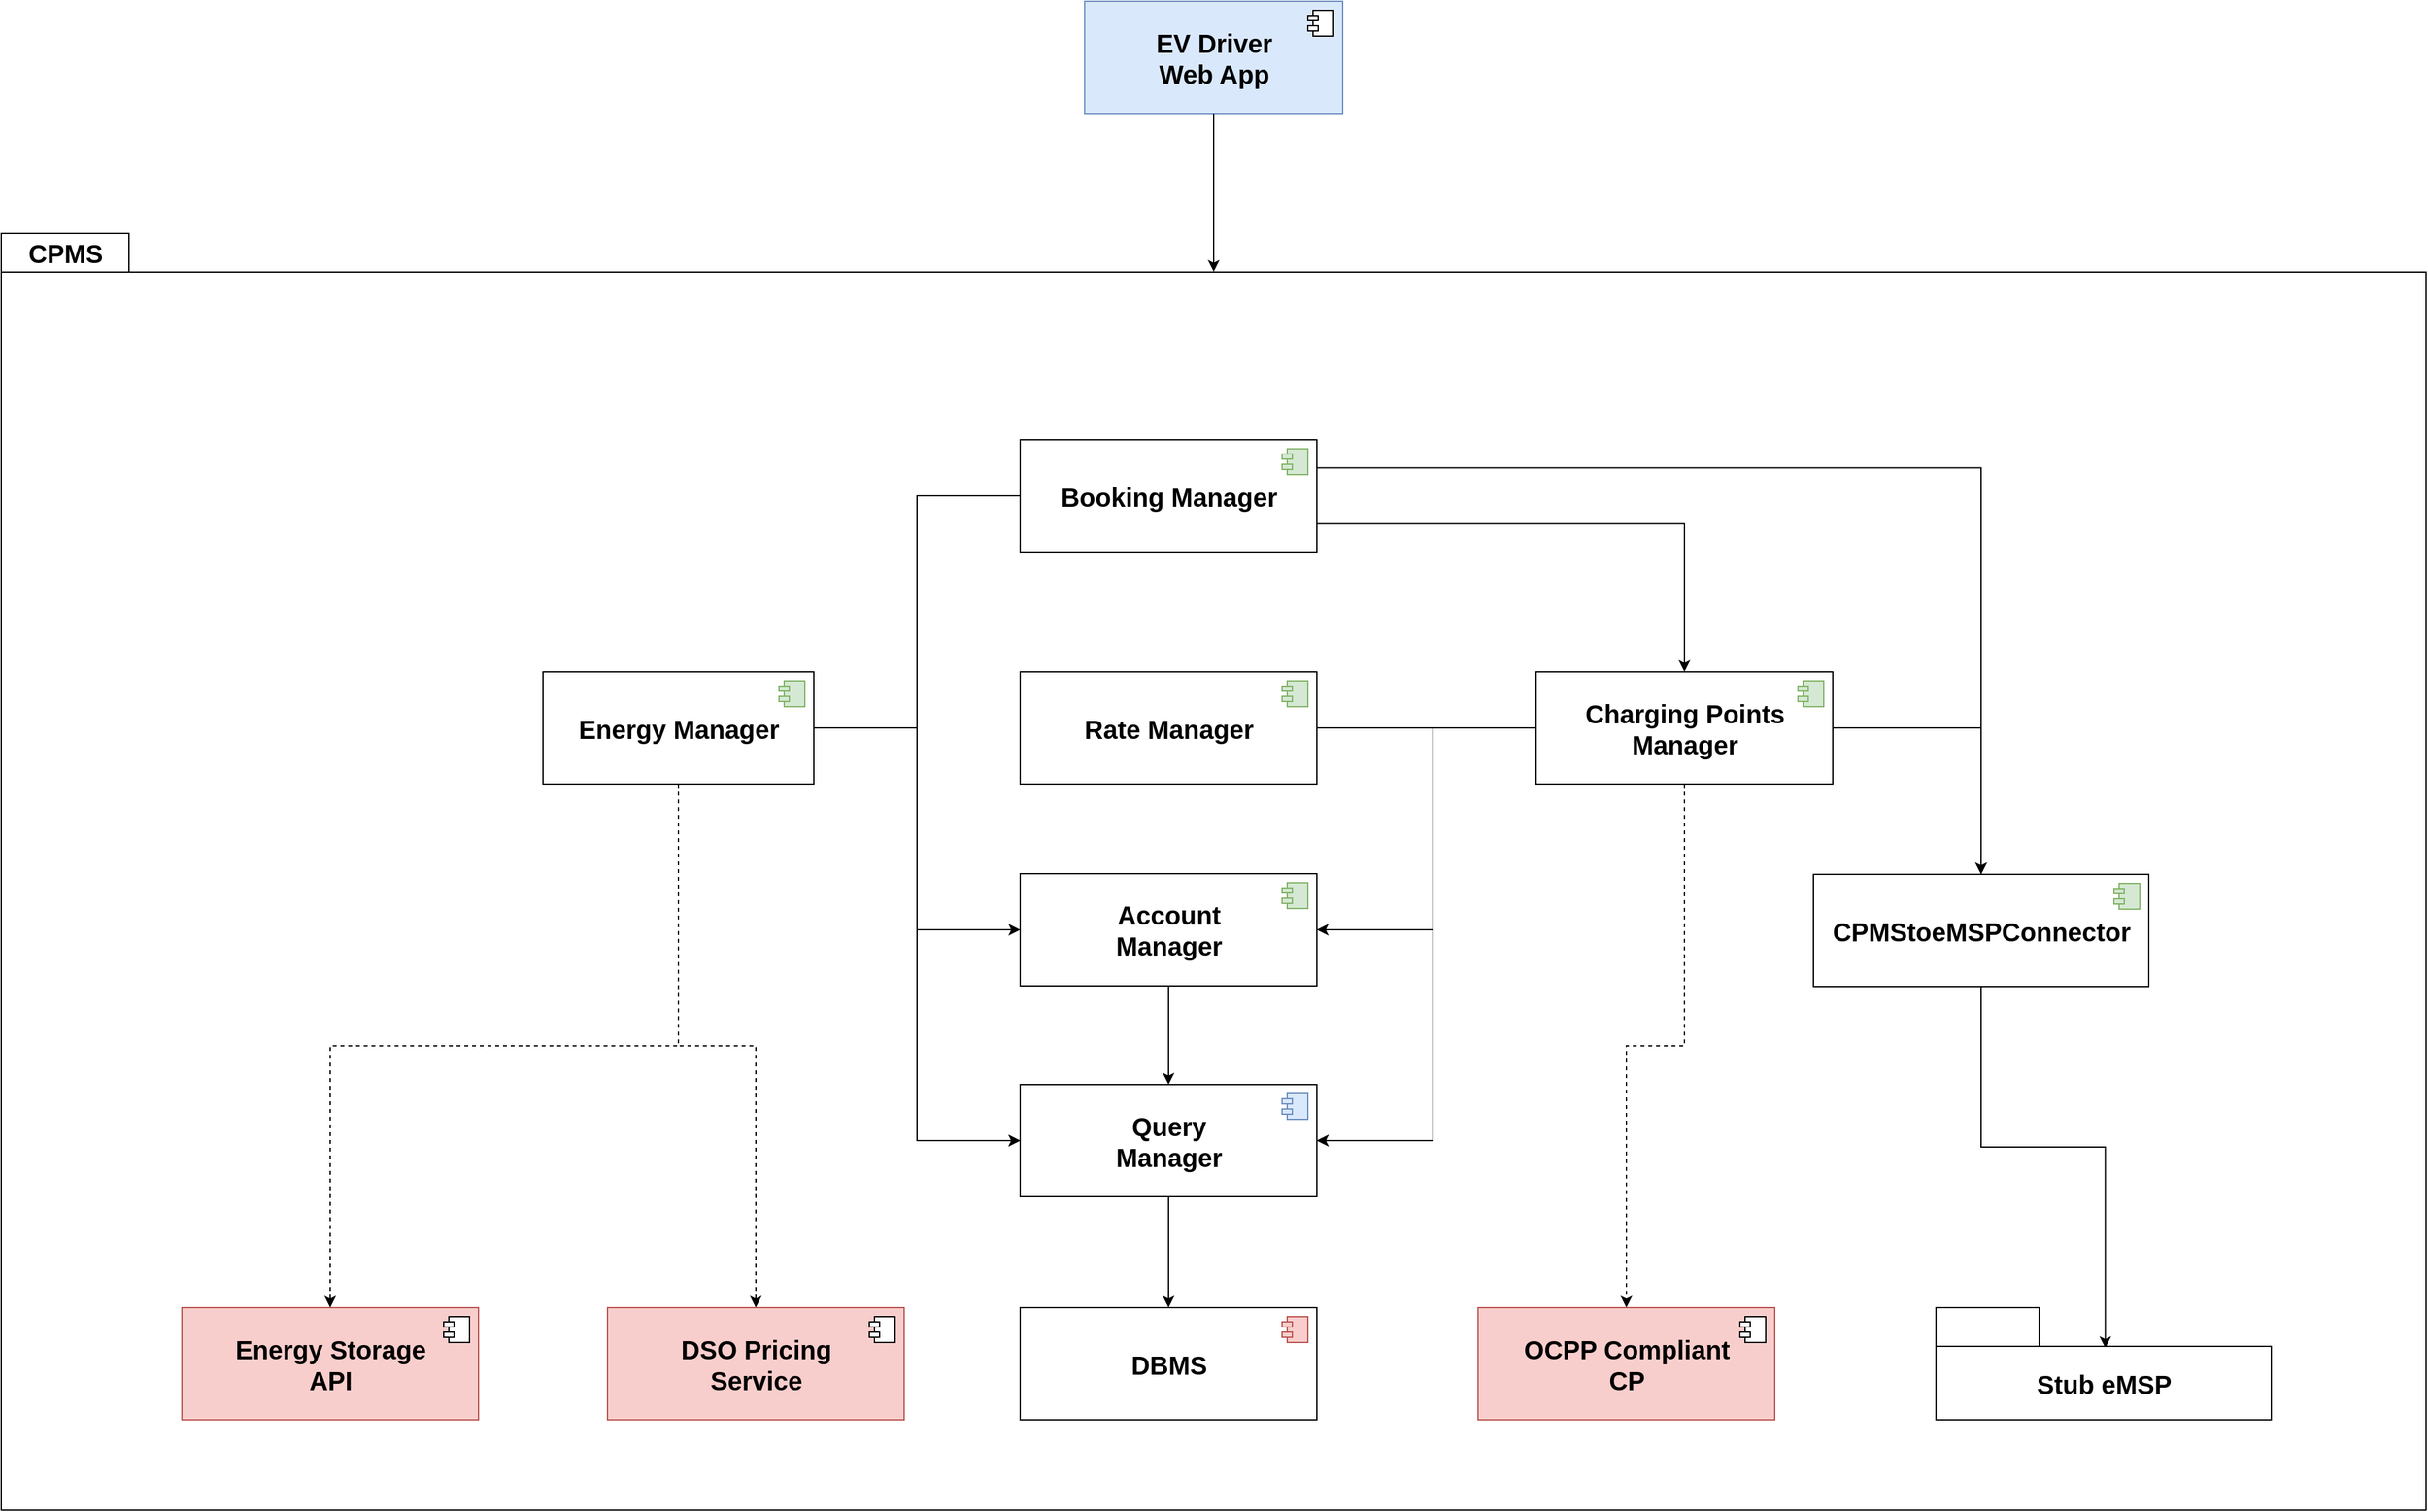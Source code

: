 <mxfile>
    <diagram id="WDkam7UQzMazbu9BOgS6" name="Page-1">
        <mxGraphModel dx="6819" dy="3716" grid="1" gridSize="10" guides="1" tooltips="1" connect="1" arrows="1" fold="1" page="1" pageScale="1" pageWidth="850" pageHeight="1100" math="0" shadow="0">
            <root>
                <mxCell id="0"/>
                <mxCell id="1" parent="0"/>
                <mxCell id="103" value="" style="shape=folder;fontStyle=1;tabWidth=80;tabHeight=30;tabPosition=left;html=1;boundedLbl=1;fontSize=20;" parent="1" vertex="1">
                    <mxGeometry x="-390" y="10" width="1880" height="990" as="geometry"/>
                </mxCell>
                <mxCell id="27" value="&lt;b&gt;Booking Manager&lt;br&gt;&lt;/b&gt;" style="html=1;dropTarget=0;fontSize=20;sketch=0;" parent="1" vertex="1">
                    <mxGeometry x="400" y="170" width="230" height="87" as="geometry"/>
                </mxCell>
                <mxCell id="28" value="" style="shape=module;jettyWidth=8;jettyHeight=4;fontSize=20;fillColor=#d5e8d4;strokeColor=#82b366;" parent="27" vertex="1">
                    <mxGeometry x="1" width="20" height="20" relative="1" as="geometry">
                        <mxPoint x="-27" y="7" as="offset"/>
                    </mxGeometry>
                </mxCell>
                <mxCell id="34" value="&lt;b&gt;CPMStoeMSPConnector&lt;/b&gt;" style="html=1;dropTarget=0;fontSize=20;sketch=0;" parent="1" vertex="1">
                    <mxGeometry x="1015" y="507" width="260" height="87" as="geometry"/>
                </mxCell>
                <mxCell id="35" value="" style="shape=module;jettyWidth=8;jettyHeight=4;fontSize=20;fillColor=#d5e8d4;strokeColor=#82b366;" parent="34" vertex="1">
                    <mxGeometry x="1" width="20" height="20" relative="1" as="geometry">
                        <mxPoint x="-27" y="7" as="offset"/>
                    </mxGeometry>
                </mxCell>
                <mxCell id="37" value="&lt;b style=&quot;font-size: 20px;&quot;&gt;DBMS&lt;/b&gt;" style="html=1;dropTarget=0;fontSize=20;fontStyle=0;" parent="1" vertex="1">
                    <mxGeometry x="400" y="843" width="230" height="87" as="geometry"/>
                </mxCell>
                <mxCell id="38" value="" style="shape=module;jettyWidth=8;jettyHeight=4;fontSize=20;fillColor=#f8cecc;strokeColor=#b85450;" parent="37" vertex="1">
                    <mxGeometry x="1" width="20" height="20" relative="1" as="geometry">
                        <mxPoint x="-27" y="7" as="offset"/>
                    </mxGeometry>
                </mxCell>
                <mxCell id="40" value="&lt;b style=&quot;font-size: 20px&quot;&gt;EV Driver&lt;br&gt;Web App&lt;br&gt;&lt;/b&gt;" style="html=1;dropTarget=0;fontSize=20;fontStyle=0;fillColor=#dae8fc;strokeColor=#6c8ebf;" parent="1" vertex="1">
                    <mxGeometry x="450" y="-170" width="200" height="87" as="geometry"/>
                </mxCell>
                <mxCell id="41" value="" style="shape=module;jettyWidth=8;jettyHeight=4;fontSize=20;" parent="40" vertex="1">
                    <mxGeometry x="1" width="20" height="20" relative="1" as="geometry">
                        <mxPoint x="-27" y="7" as="offset"/>
                    </mxGeometry>
                </mxCell>
                <mxCell id="46" value="&lt;b style=&quot;font-size: 20px&quot;&gt;Query&lt;br&gt;Manager&lt;br&gt;&lt;/b&gt;" style="html=1;dropTarget=0;fontSize=20;fontStyle=0;" parent="1" vertex="1">
                    <mxGeometry x="400" y="670" width="230" height="87" as="geometry"/>
                </mxCell>
                <mxCell id="47" value="" style="shape=module;jettyWidth=8;jettyHeight=4;fontSize=20;fillColor=#dae8fc;strokeColor=#6c8ebf;" parent="46" vertex="1">
                    <mxGeometry x="1" width="20" height="20" relative="1" as="geometry">
                        <mxPoint x="-27" y="7" as="offset"/>
                    </mxGeometry>
                </mxCell>
                <mxCell id="51" value="" style="endArrow=classic;html=1;exitX=0.5;exitY=1;exitDx=0;exitDy=0;" parent="1" source="46" target="37" edge="1">
                    <mxGeometry width="50" height="50" relative="1" as="geometry">
                        <mxPoint x="630" y="750" as="sourcePoint"/>
                        <mxPoint x="680" y="700" as="targetPoint"/>
                    </mxGeometry>
                </mxCell>
                <mxCell id="52" value="&lt;b style=&quot;font-size: 20px&quot;&gt;Account&lt;br&gt;Manager&lt;br&gt;&lt;/b&gt;" style="html=1;dropTarget=0;fontSize=20;fontStyle=0;" parent="1" vertex="1">
                    <mxGeometry x="400" y="506.5" width="230" height="87" as="geometry"/>
                </mxCell>
                <mxCell id="53" value="" style="shape=module;jettyWidth=8;jettyHeight=4;fontSize=20;fillColor=#d5e8d4;strokeColor=#82b366;" parent="52" vertex="1">
                    <mxGeometry x="1" width="20" height="20" relative="1" as="geometry">
                        <mxPoint x="-27" y="7" as="offset"/>
                    </mxGeometry>
                </mxCell>
                <mxCell id="55" value="&lt;b style=&quot;font-size: 20px&quot;&gt;OCPP Compliant&lt;br&gt;CP&lt;br&gt;&lt;/b&gt;" style="html=1;dropTarget=0;fontSize=20;fontStyle=0;fillColor=#f8cecc;strokeColor=#b85450;" parent="1" vertex="1">
                    <mxGeometry x="755" y="843" width="230" height="87" as="geometry"/>
                </mxCell>
                <mxCell id="56" value="" style="shape=module;jettyWidth=8;jettyHeight=4;fontSize=20;" parent="55" vertex="1">
                    <mxGeometry x="1" width="20" height="20" relative="1" as="geometry">
                        <mxPoint x="-27" y="7" as="offset"/>
                    </mxGeometry>
                </mxCell>
                <mxCell id="62" value="" style="endArrow=classic;html=1;rounded=0;exitX=1;exitY=0.25;exitDx=0;exitDy=0;entryX=0.5;entryY=0;entryDx=0;entryDy=0;edgeStyle=orthogonalEdgeStyle;" parent="1" source="27" target="34" edge="1">
                    <mxGeometry width="50" height="50" relative="1" as="geometry">
                        <mxPoint x="1180" y="600" as="sourcePoint"/>
                        <mxPoint x="1230" y="550" as="targetPoint"/>
                    </mxGeometry>
                </mxCell>
                <mxCell id="68" value="" style="endArrow=classic;html=1;rounded=0;exitX=0.5;exitY=1;exitDx=0;exitDy=0;entryX=0.505;entryY=0.36;entryDx=0;entryDy=0;edgeStyle=orthogonalEdgeStyle;entryPerimeter=0;" parent="1" source="34" target="105" edge="1">
                    <mxGeometry width="50" height="50" relative="1" as="geometry">
                        <mxPoint x="1200" y="570" as="sourcePoint"/>
                        <mxPoint x="1530" y="843" as="targetPoint"/>
                    </mxGeometry>
                </mxCell>
                <mxCell id="69" value="&lt;b&gt;Charging Points&lt;br&gt;Manager&lt;br&gt;&lt;/b&gt;" style="html=1;dropTarget=0;fontSize=20;sketch=0;" parent="1" vertex="1">
                    <mxGeometry x="800" y="350" width="230" height="87" as="geometry"/>
                </mxCell>
                <mxCell id="70" value="" style="shape=module;jettyWidth=8;jettyHeight=4;fontSize=20;fillColor=#d5e8d4;strokeColor=#82b366;" parent="69" vertex="1">
                    <mxGeometry x="1" width="20" height="20" relative="1" as="geometry">
                        <mxPoint x="-27" y="7" as="offset"/>
                    </mxGeometry>
                </mxCell>
                <mxCell id="80" value="&lt;b&gt;Energy Manager&lt;br&gt;&lt;/b&gt;" style="html=1;dropTarget=0;fontSize=20;sketch=0;" parent="1" vertex="1">
                    <mxGeometry x="30" y="350" width="210" height="87" as="geometry"/>
                </mxCell>
                <mxCell id="81" value="" style="shape=module;jettyWidth=8;jettyHeight=4;fontSize=20;fillColor=#d5e8d4;strokeColor=#82b366;" parent="80" vertex="1">
                    <mxGeometry x="1" width="20" height="20" relative="1" as="geometry">
                        <mxPoint x="-27" y="7" as="offset"/>
                    </mxGeometry>
                </mxCell>
                <mxCell id="82" value="&lt;b&gt;Rate Manager&lt;br&gt;&lt;/b&gt;" style="html=1;dropTarget=0;fontSize=20;sketch=0;" parent="1" vertex="1">
                    <mxGeometry x="400" y="350" width="230" height="87" as="geometry"/>
                </mxCell>
                <mxCell id="83" value="" style="shape=module;jettyWidth=8;jettyHeight=4;fontSize=20;fillColor=#d5e8d4;strokeColor=#82b366;" parent="82" vertex="1">
                    <mxGeometry x="1" width="20" height="20" relative="1" as="geometry">
                        <mxPoint x="-27" y="7" as="offset"/>
                    </mxGeometry>
                </mxCell>
                <mxCell id="96" value="&lt;b style=&quot;font-size: 20px&quot;&gt;DSO Pricing&lt;br&gt;Service&lt;br&gt;&lt;/b&gt;" style="html=1;dropTarget=0;fontSize=20;fontStyle=0;fillColor=#f8cecc;strokeColor=#b85450;" parent="1" vertex="1">
                    <mxGeometry x="80" y="843" width="230" height="87" as="geometry"/>
                </mxCell>
                <mxCell id="97" value="" style="shape=module;jettyWidth=8;jettyHeight=4;fontSize=20;" parent="96" vertex="1">
                    <mxGeometry x="1" width="20" height="20" relative="1" as="geometry">
                        <mxPoint x="-27" y="7" as="offset"/>
                    </mxGeometry>
                </mxCell>
                <mxCell id="98" value="&lt;b style=&quot;font-size: 20px&quot;&gt;Energy Storage&lt;br&gt;API&lt;br&gt;&lt;/b&gt;" style="html=1;dropTarget=0;fontSize=20;fontStyle=0;fillColor=#f8cecc;strokeColor=#b85450;" parent="1" vertex="1">
                    <mxGeometry x="-250" y="843" width="230" height="87" as="geometry"/>
                </mxCell>
                <mxCell id="99" value="" style="shape=module;jettyWidth=8;jettyHeight=4;fontSize=20;" parent="98" vertex="1">
                    <mxGeometry x="1" width="20" height="20" relative="1" as="geometry">
                        <mxPoint x="-27" y="7" as="offset"/>
                    </mxGeometry>
                </mxCell>
                <mxCell id="104" value="" style="endArrow=classic;html=1;rounded=0;exitX=0.5;exitY=1;exitDx=0;exitDy=0;entryX=0.5;entryY=0.03;entryDx=0;entryDy=0;entryPerimeter=0;" parent="1" source="40" target="103" edge="1">
                    <mxGeometry width="50" height="50" relative="1" as="geometry">
                        <mxPoint x="1310" y="490" as="sourcePoint"/>
                        <mxPoint x="1360" y="440" as="targetPoint"/>
                    </mxGeometry>
                </mxCell>
                <mxCell id="105" value="Stub eMSP" style="shape=folder;fontStyle=1;tabWidth=80;tabHeight=30;tabPosition=left;html=1;boundedLbl=1;fontSize=20;" parent="1" vertex="1">
                    <mxGeometry x="1110" y="843" width="260" height="87" as="geometry"/>
                </mxCell>
                <mxCell id="106" value="&lt;b style=&quot;font-size: 20px&quot;&gt;CPMS&lt;/b&gt;" style="text;html=1;strokeColor=none;fillColor=none;align=center;verticalAlign=middle;whiteSpace=wrap;rounded=0;fontSize=20;" parent="1" vertex="1">
                    <mxGeometry x="-390" y="10" width="100" height="30" as="geometry"/>
                </mxCell>
                <mxCell id="107" value="" style="endArrow=classic;html=1;exitX=1;exitY=0.5;exitDx=0;exitDy=0;entryX=0.5;entryY=0;entryDx=0;entryDy=0;edgeStyle=orthogonalEdgeStyle;rounded=0;" edge="1" parent="1" source="69" target="34">
                    <mxGeometry width="50" height="50" relative="1" as="geometry">
                        <mxPoint x="1070" y="610" as="sourcePoint"/>
                        <mxPoint x="1120" y="560" as="targetPoint"/>
                    </mxGeometry>
                </mxCell>
                <mxCell id="108" value="" style="endArrow=classic;html=1;rounded=0;exitX=0.5;exitY=1;exitDx=0;exitDy=0;entryX=0.5;entryY=0;entryDx=0;entryDy=0;" edge="1" parent="1" source="52" target="46">
                    <mxGeometry width="50" height="50" relative="1" as="geometry">
                        <mxPoint x="830" y="660" as="sourcePoint"/>
                        <mxPoint x="880" y="610" as="targetPoint"/>
                    </mxGeometry>
                </mxCell>
                <mxCell id="110" value="" style="endArrow=classic;html=1;rounded=0;exitX=1;exitY=0.75;exitDx=0;exitDy=0;entryX=0.5;entryY=0;entryDx=0;entryDy=0;edgeStyle=orthogonalEdgeStyle;" edge="1" parent="1" source="27" target="69">
                    <mxGeometry width="50" height="50" relative="1" as="geometry">
                        <mxPoint x="830" y="660" as="sourcePoint"/>
                        <mxPoint x="880" y="610" as="targetPoint"/>
                    </mxGeometry>
                </mxCell>
                <mxCell id="111" value="" style="endArrow=classic;html=1;rounded=0;exitX=1;exitY=0.5;exitDx=0;exitDy=0;entryX=1;entryY=0.5;entryDx=0;entryDy=0;edgeStyle=orthogonalEdgeStyle;" edge="1" parent="1" source="82" target="46">
                    <mxGeometry width="50" height="50" relative="1" as="geometry">
                        <mxPoint x="830" y="660" as="sourcePoint"/>
                        <mxPoint x="880" y="610" as="targetPoint"/>
                        <Array as="points">
                            <mxPoint x="720" y="393"/>
                            <mxPoint x="720" y="713"/>
                        </Array>
                    </mxGeometry>
                </mxCell>
                <mxCell id="112" value="" style="endArrow=classic;html=1;rounded=0;exitX=0;exitY=0.5;exitDx=0;exitDy=0;entryX=1;entryY=0.5;entryDx=0;entryDy=0;edgeStyle=orthogonalEdgeStyle;" edge="1" parent="1" source="69" target="46">
                    <mxGeometry width="50" height="50" relative="1" as="geometry">
                        <mxPoint x="830" y="660" as="sourcePoint"/>
                        <mxPoint x="880" y="610" as="targetPoint"/>
                        <Array as="points">
                            <mxPoint x="720" y="393"/>
                            <mxPoint x="720" y="713"/>
                        </Array>
                    </mxGeometry>
                </mxCell>
                <mxCell id="113" value="" style="endArrow=classic;html=1;rounded=0;exitX=1;exitY=0.5;exitDx=0;exitDy=0;entryX=1;entryY=0.5;entryDx=0;entryDy=0;edgeStyle=orthogonalEdgeStyle;" edge="1" parent="1" source="82" target="52">
                    <mxGeometry width="50" height="50" relative="1" as="geometry">
                        <mxPoint x="830" y="660" as="sourcePoint"/>
                        <mxPoint x="880" y="610" as="targetPoint"/>
                        <Array as="points">
                            <mxPoint x="720" y="393"/>
                            <mxPoint x="720" y="550"/>
                        </Array>
                    </mxGeometry>
                </mxCell>
                <mxCell id="114" value="" style="endArrow=classic;html=1;rounded=0;exitX=1;exitY=0.5;exitDx=0;exitDy=0;entryX=0;entryY=0.5;entryDx=0;entryDy=0;edgeStyle=orthogonalEdgeStyle;" edge="1" parent="1" source="80" target="46">
                    <mxGeometry width="50" height="50" relative="1" as="geometry">
                        <mxPoint x="830" y="660" as="sourcePoint"/>
                        <mxPoint x="880" y="610" as="targetPoint"/>
                    </mxGeometry>
                </mxCell>
                <mxCell id="115" value="" style="endArrow=classic;html=1;rounded=0;exitX=1;exitY=0.5;exitDx=0;exitDy=0;entryX=0;entryY=0.5;entryDx=0;entryDy=0;edgeStyle=orthogonalEdgeStyle;" edge="1" parent="1" source="80" target="52">
                    <mxGeometry width="50" height="50" relative="1" as="geometry">
                        <mxPoint x="830" y="660" as="sourcePoint"/>
                        <mxPoint x="880" y="610" as="targetPoint"/>
                    </mxGeometry>
                </mxCell>
                <mxCell id="116" value="" style="endArrow=classic;html=1;rounded=0;exitX=0;exitY=0.5;exitDx=0;exitDy=0;entryX=0;entryY=0.5;entryDx=0;entryDy=0;edgeStyle=orthogonalEdgeStyle;" edge="1" parent="1" source="27" target="46">
                    <mxGeometry width="50" height="50" relative="1" as="geometry">
                        <mxPoint x="830" y="660" as="sourcePoint"/>
                        <mxPoint x="880" y="610" as="targetPoint"/>
                        <Array as="points">
                            <mxPoint x="320" y="213"/>
                            <mxPoint x="320" y="713"/>
                        </Array>
                    </mxGeometry>
                </mxCell>
                <mxCell id="118" value="" style="endArrow=classic;html=1;rounded=0;exitX=0.5;exitY=1;exitDx=0;exitDy=0;entryX=0.5;entryY=0;entryDx=0;entryDy=0;edgeStyle=orthogonalEdgeStyle;dashed=1;" edge="1" parent="1" source="69" target="55">
                    <mxGeometry width="50" height="50" relative="1" as="geometry">
                        <mxPoint x="830" y="650" as="sourcePoint"/>
                        <mxPoint x="880" y="600" as="targetPoint"/>
                    </mxGeometry>
                </mxCell>
                <mxCell id="119" value="" style="endArrow=classic;html=1;rounded=0;dashed=1;exitX=0.5;exitY=1;exitDx=0;exitDy=0;entryX=0.5;entryY=0;entryDx=0;entryDy=0;edgeStyle=orthogonalEdgeStyle;" edge="1" parent="1" source="80" target="96">
                    <mxGeometry width="50" height="50" relative="1" as="geometry">
                        <mxPoint x="830" y="650" as="sourcePoint"/>
                        <mxPoint x="880" y="600" as="targetPoint"/>
                    </mxGeometry>
                </mxCell>
                <mxCell id="120" value="" style="endArrow=classic;html=1;rounded=0;dashed=1;exitX=0.5;exitY=1;exitDx=0;exitDy=0;entryX=0.5;entryY=0;entryDx=0;entryDy=0;edgeStyle=orthogonalEdgeStyle;" edge="1" parent="1" source="80" target="98">
                    <mxGeometry width="50" height="50" relative="1" as="geometry">
                        <mxPoint x="830" y="650" as="sourcePoint"/>
                        <mxPoint x="880" y="600" as="targetPoint"/>
                    </mxGeometry>
                </mxCell>
            </root>
        </mxGraphModel>
    </diagram>
</mxfile>